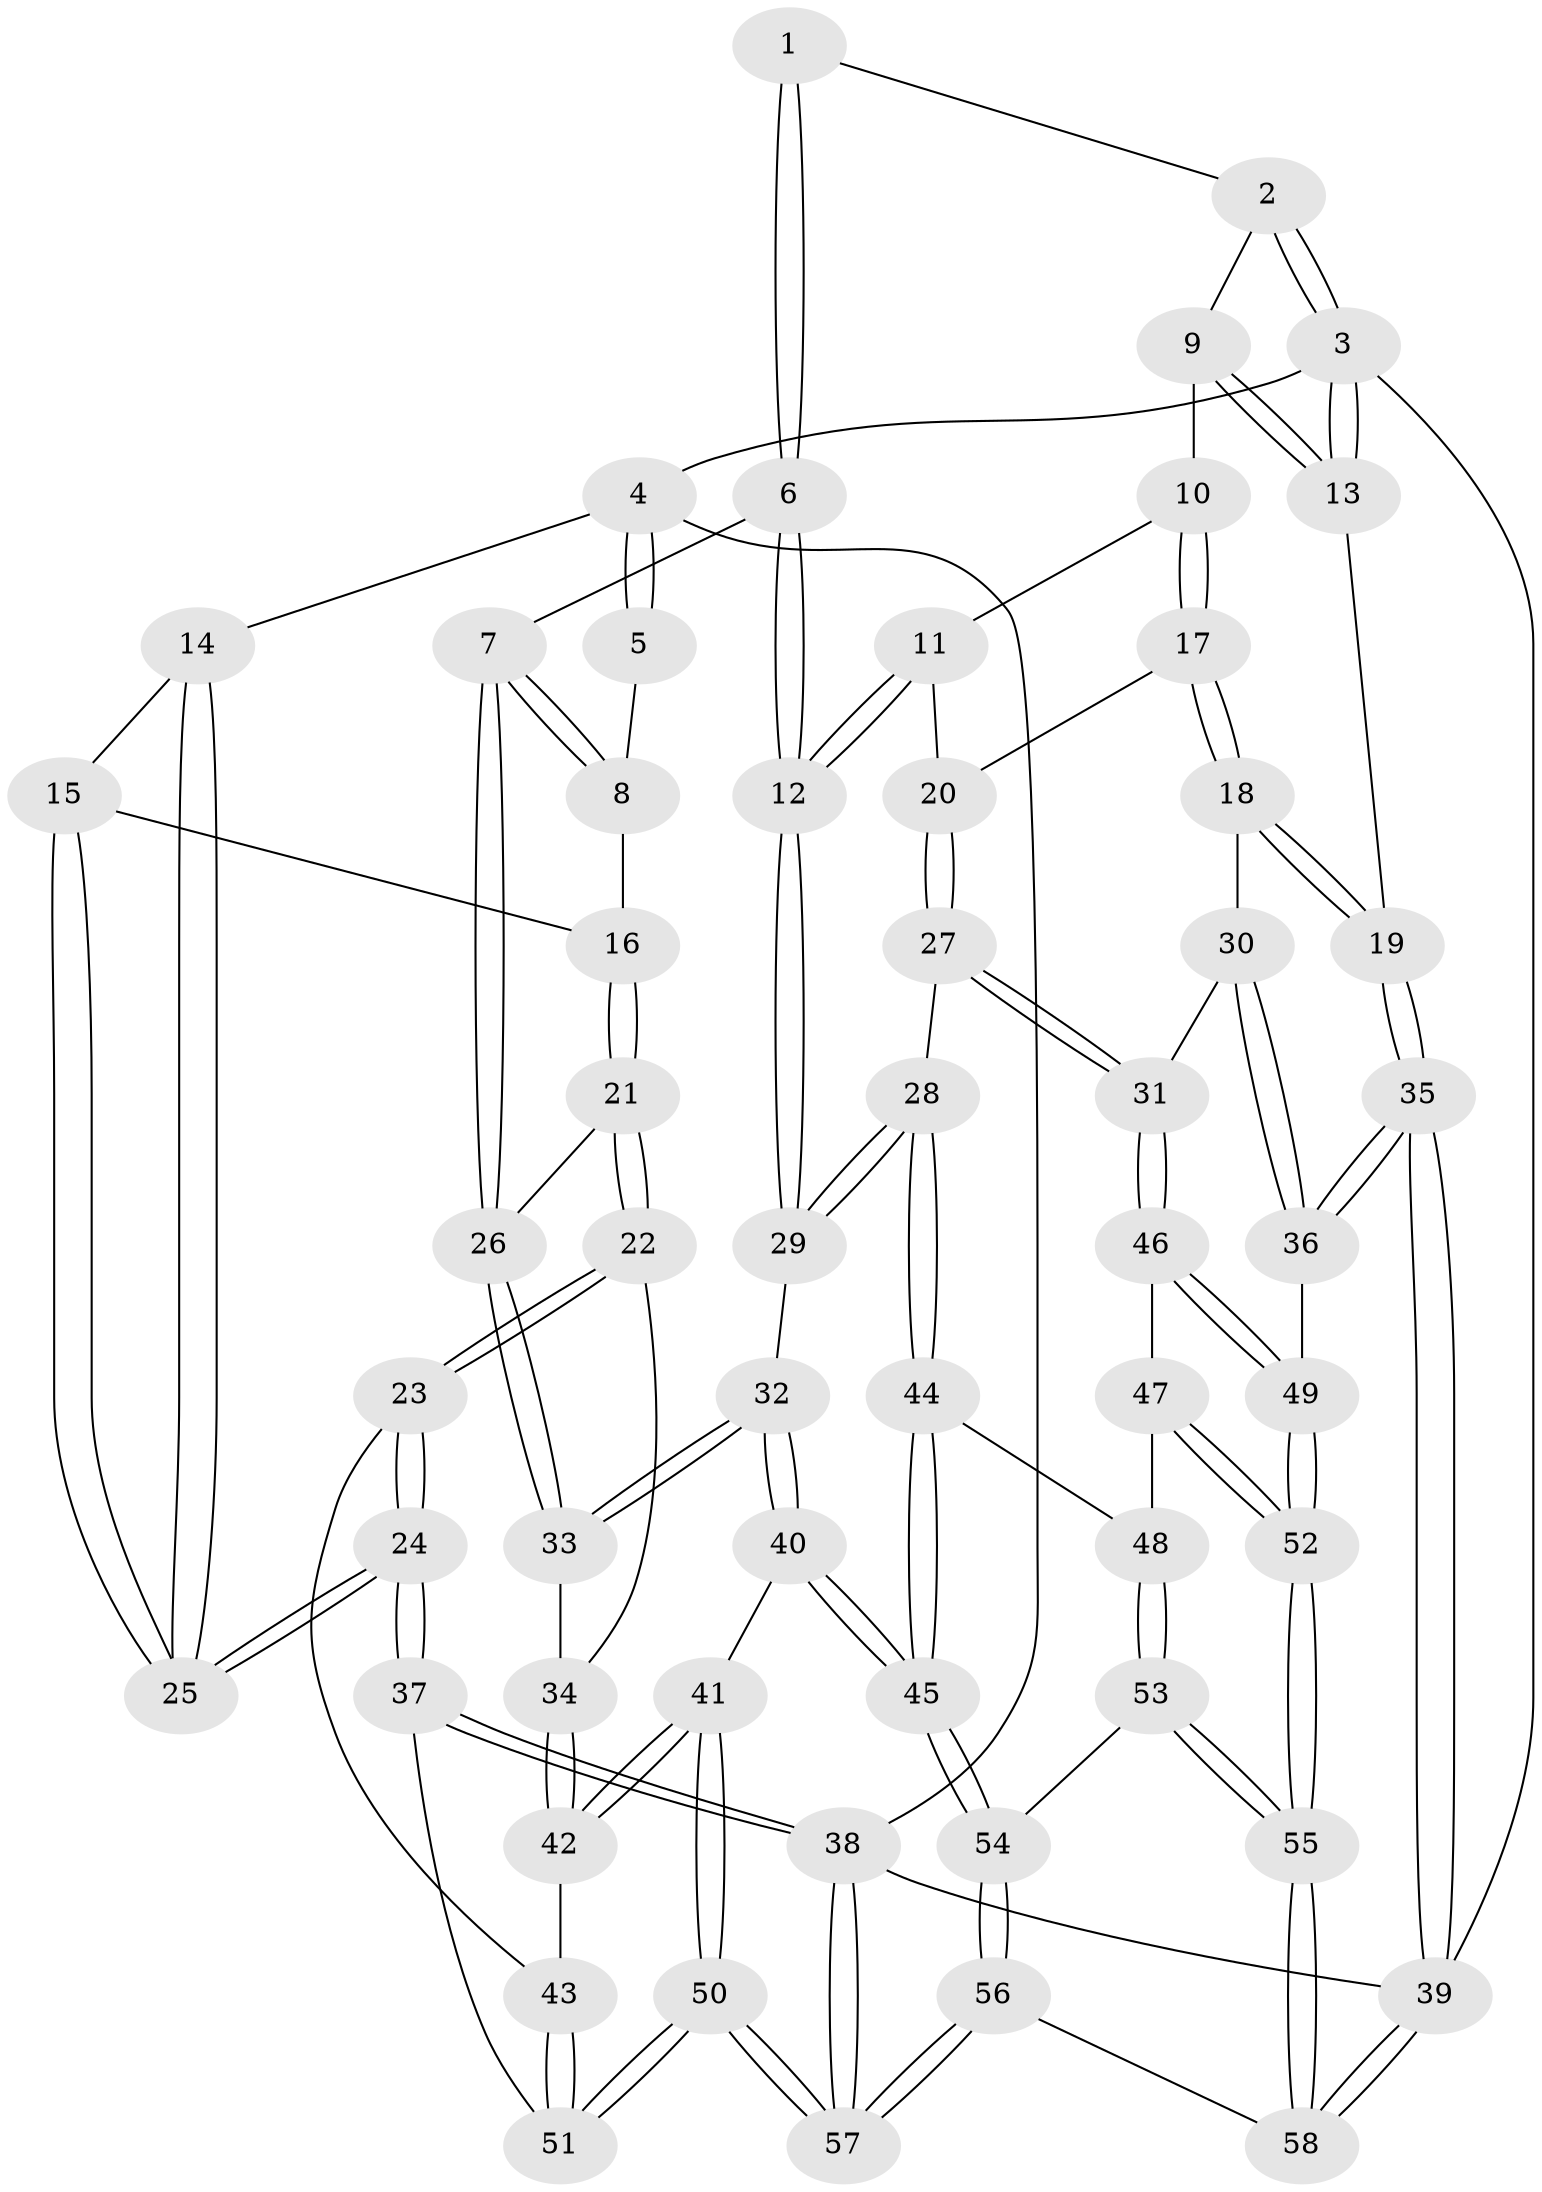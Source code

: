 // coarse degree distribution, {3: 0.12121212121212122, 4: 0.45454545454545453, 5: 0.2727272727272727, 6: 0.12121212121212122, 7: 0.030303030303030304}
// Generated by graph-tools (version 1.1) at 2025/42/03/06/25 10:42:36]
// undirected, 58 vertices, 142 edges
graph export_dot {
graph [start="1"]
  node [color=gray90,style=filled];
  1 [pos="+0.5706087755510818+0"];
  2 [pos="+0.6080954979668293+0"];
  3 [pos="+1+0"];
  4 [pos="+0+0"];
  5 [pos="+0.45420954311532297+0"];
  6 [pos="+0.48422582643664863+0.30792301597807004"];
  7 [pos="+0.4476203790715506+0.2981628335240772"];
  8 [pos="+0.3006967656103169+0.1639900803500132"];
  9 [pos="+0.733589087332595+0.1258882924643801"];
  10 [pos="+0.7382670712934514+0.158122562874313"];
  11 [pos="+0.6205131419121606+0.2537980143579455"];
  12 [pos="+0.48784077909527973+0.310343285843773"];
  13 [pos="+1+0"];
  14 [pos="+0+0"];
  15 [pos="+0.15510411934860976+0.18845738108500118"];
  16 [pos="+0.19236751681428357+0.20853896988156648"];
  17 [pos="+0.8114843818104425+0.250099252086004"];
  18 [pos="+0.8684557257717916+0.30933347885720874"];
  19 [pos="+1+0.32187913622780046"];
  20 [pos="+0.6550300156871293+0.3641310000502473"];
  21 [pos="+0.19012988661253657+0.24639357303304743"];
  22 [pos="+0.05110110858327334+0.48313720525972853"];
  23 [pos="+0+0.5189713840018976"];
  24 [pos="+0+0.5223896930320497"];
  25 [pos="+0+0.479165611720837"];
  26 [pos="+0.2985662623129023+0.42515388182407293"];
  27 [pos="+0.6348445238165094+0.5179828782496229"];
  28 [pos="+0.567862682145203+0.5155196675507795"];
  29 [pos="+0.54724277985489+0.4997063646787142"];
  30 [pos="+0.7932605136493672+0.4331572127000521"];
  31 [pos="+0.6646193622583023+0.5252157341200411"];
  32 [pos="+0.3255686797532119+0.5247044193093579"];
  33 [pos="+0.2920991851578158+0.4934980055177868"];
  34 [pos="+0.1326043687037011+0.5116538904676299"];
  35 [pos="+1+0.6767614247758018"];
  36 [pos="+1+0.6955402253412851"];
  37 [pos="+0+0.613098887445838"];
  38 [pos="+0+1"];
  39 [pos="+1+1"];
  40 [pos="+0.3180361234665443+0.7421186116264072"];
  41 [pos="+0.31397594225266723+0.7424817348888133"];
  42 [pos="+0.17479475353959864+0.6354753984633104"];
  43 [pos="+0.11770822524453253+0.6833690326171137"];
  44 [pos="+0.5125190031493706+0.6565927666076707"];
  45 [pos="+0.3212448201168447+0.7440559771944146"];
  46 [pos="+0.6936345237227786+0.5742347414271417"];
  47 [pos="+0.6821932005874181+0.6980415972606779"];
  48 [pos="+0.5671196075339981+0.7548298332948649"];
  49 [pos="+0.9612856033291319+0.716820396302598"];
  50 [pos="+0.1592939904110432+0.8131469696929212"];
  51 [pos="+0.12462810813353825+0.7652953195772181"];
  52 [pos="+0.7883674045008203+0.8803344242567396"];
  53 [pos="+0.5631370789797436+0.8492351682969789"];
  54 [pos="+0.42123293161713654+0.9146273346196861"];
  55 [pos="+0.7717587273066338+0.9131354244457448"];
  56 [pos="+0.36426830014356903+1"];
  57 [pos="+0+1"];
  58 [pos="+0.8146538884399758+1"];
  1 -- 2;
  1 -- 6;
  1 -- 6;
  2 -- 3;
  2 -- 3;
  2 -- 9;
  3 -- 4;
  3 -- 13;
  3 -- 13;
  3 -- 39;
  4 -- 5;
  4 -- 5;
  4 -- 14;
  4 -- 38;
  5 -- 8;
  6 -- 7;
  6 -- 12;
  6 -- 12;
  7 -- 8;
  7 -- 8;
  7 -- 26;
  7 -- 26;
  8 -- 16;
  9 -- 10;
  9 -- 13;
  9 -- 13;
  10 -- 11;
  10 -- 17;
  10 -- 17;
  11 -- 12;
  11 -- 12;
  11 -- 20;
  12 -- 29;
  12 -- 29;
  13 -- 19;
  14 -- 15;
  14 -- 25;
  14 -- 25;
  15 -- 16;
  15 -- 25;
  15 -- 25;
  16 -- 21;
  16 -- 21;
  17 -- 18;
  17 -- 18;
  17 -- 20;
  18 -- 19;
  18 -- 19;
  18 -- 30;
  19 -- 35;
  19 -- 35;
  20 -- 27;
  20 -- 27;
  21 -- 22;
  21 -- 22;
  21 -- 26;
  22 -- 23;
  22 -- 23;
  22 -- 34;
  23 -- 24;
  23 -- 24;
  23 -- 43;
  24 -- 25;
  24 -- 25;
  24 -- 37;
  24 -- 37;
  26 -- 33;
  26 -- 33;
  27 -- 28;
  27 -- 31;
  27 -- 31;
  28 -- 29;
  28 -- 29;
  28 -- 44;
  28 -- 44;
  29 -- 32;
  30 -- 31;
  30 -- 36;
  30 -- 36;
  31 -- 46;
  31 -- 46;
  32 -- 33;
  32 -- 33;
  32 -- 40;
  32 -- 40;
  33 -- 34;
  34 -- 42;
  34 -- 42;
  35 -- 36;
  35 -- 36;
  35 -- 39;
  35 -- 39;
  36 -- 49;
  37 -- 38;
  37 -- 38;
  37 -- 51;
  38 -- 57;
  38 -- 57;
  38 -- 39;
  39 -- 58;
  39 -- 58;
  40 -- 41;
  40 -- 45;
  40 -- 45;
  41 -- 42;
  41 -- 42;
  41 -- 50;
  41 -- 50;
  42 -- 43;
  43 -- 51;
  43 -- 51;
  44 -- 45;
  44 -- 45;
  44 -- 48;
  45 -- 54;
  45 -- 54;
  46 -- 47;
  46 -- 49;
  46 -- 49;
  47 -- 48;
  47 -- 52;
  47 -- 52;
  48 -- 53;
  48 -- 53;
  49 -- 52;
  49 -- 52;
  50 -- 51;
  50 -- 51;
  50 -- 57;
  50 -- 57;
  52 -- 55;
  52 -- 55;
  53 -- 54;
  53 -- 55;
  53 -- 55;
  54 -- 56;
  54 -- 56;
  55 -- 58;
  55 -- 58;
  56 -- 57;
  56 -- 57;
  56 -- 58;
}
